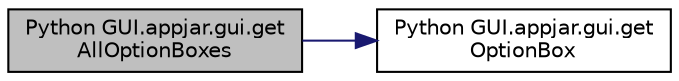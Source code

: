 digraph "Python GUI.appjar.gui.getAllOptionBoxes"
{
  edge [fontname="Helvetica",fontsize="10",labelfontname="Helvetica",labelfontsize="10"];
  node [fontname="Helvetica",fontsize="10",shape=record];
  rankdir="LR";
  Node1307 [label="Python GUI.appjar.gui.get\lAllOptionBoxes",height=0.2,width=0.4,color="black", fillcolor="grey75", style="filled", fontcolor="black"];
  Node1307 -> Node1308 [color="midnightblue",fontsize="10",style="solid"];
  Node1308 [label="Python GUI.appjar.gui.get\lOptionBox",height=0.2,width=0.4,color="black", fillcolor="white", style="filled",URL="$class_python_01_g_u_i_1_1appjar_1_1gui.html#ac0fd08d8e4dab5b50559b5a20a52dba0"];
}
